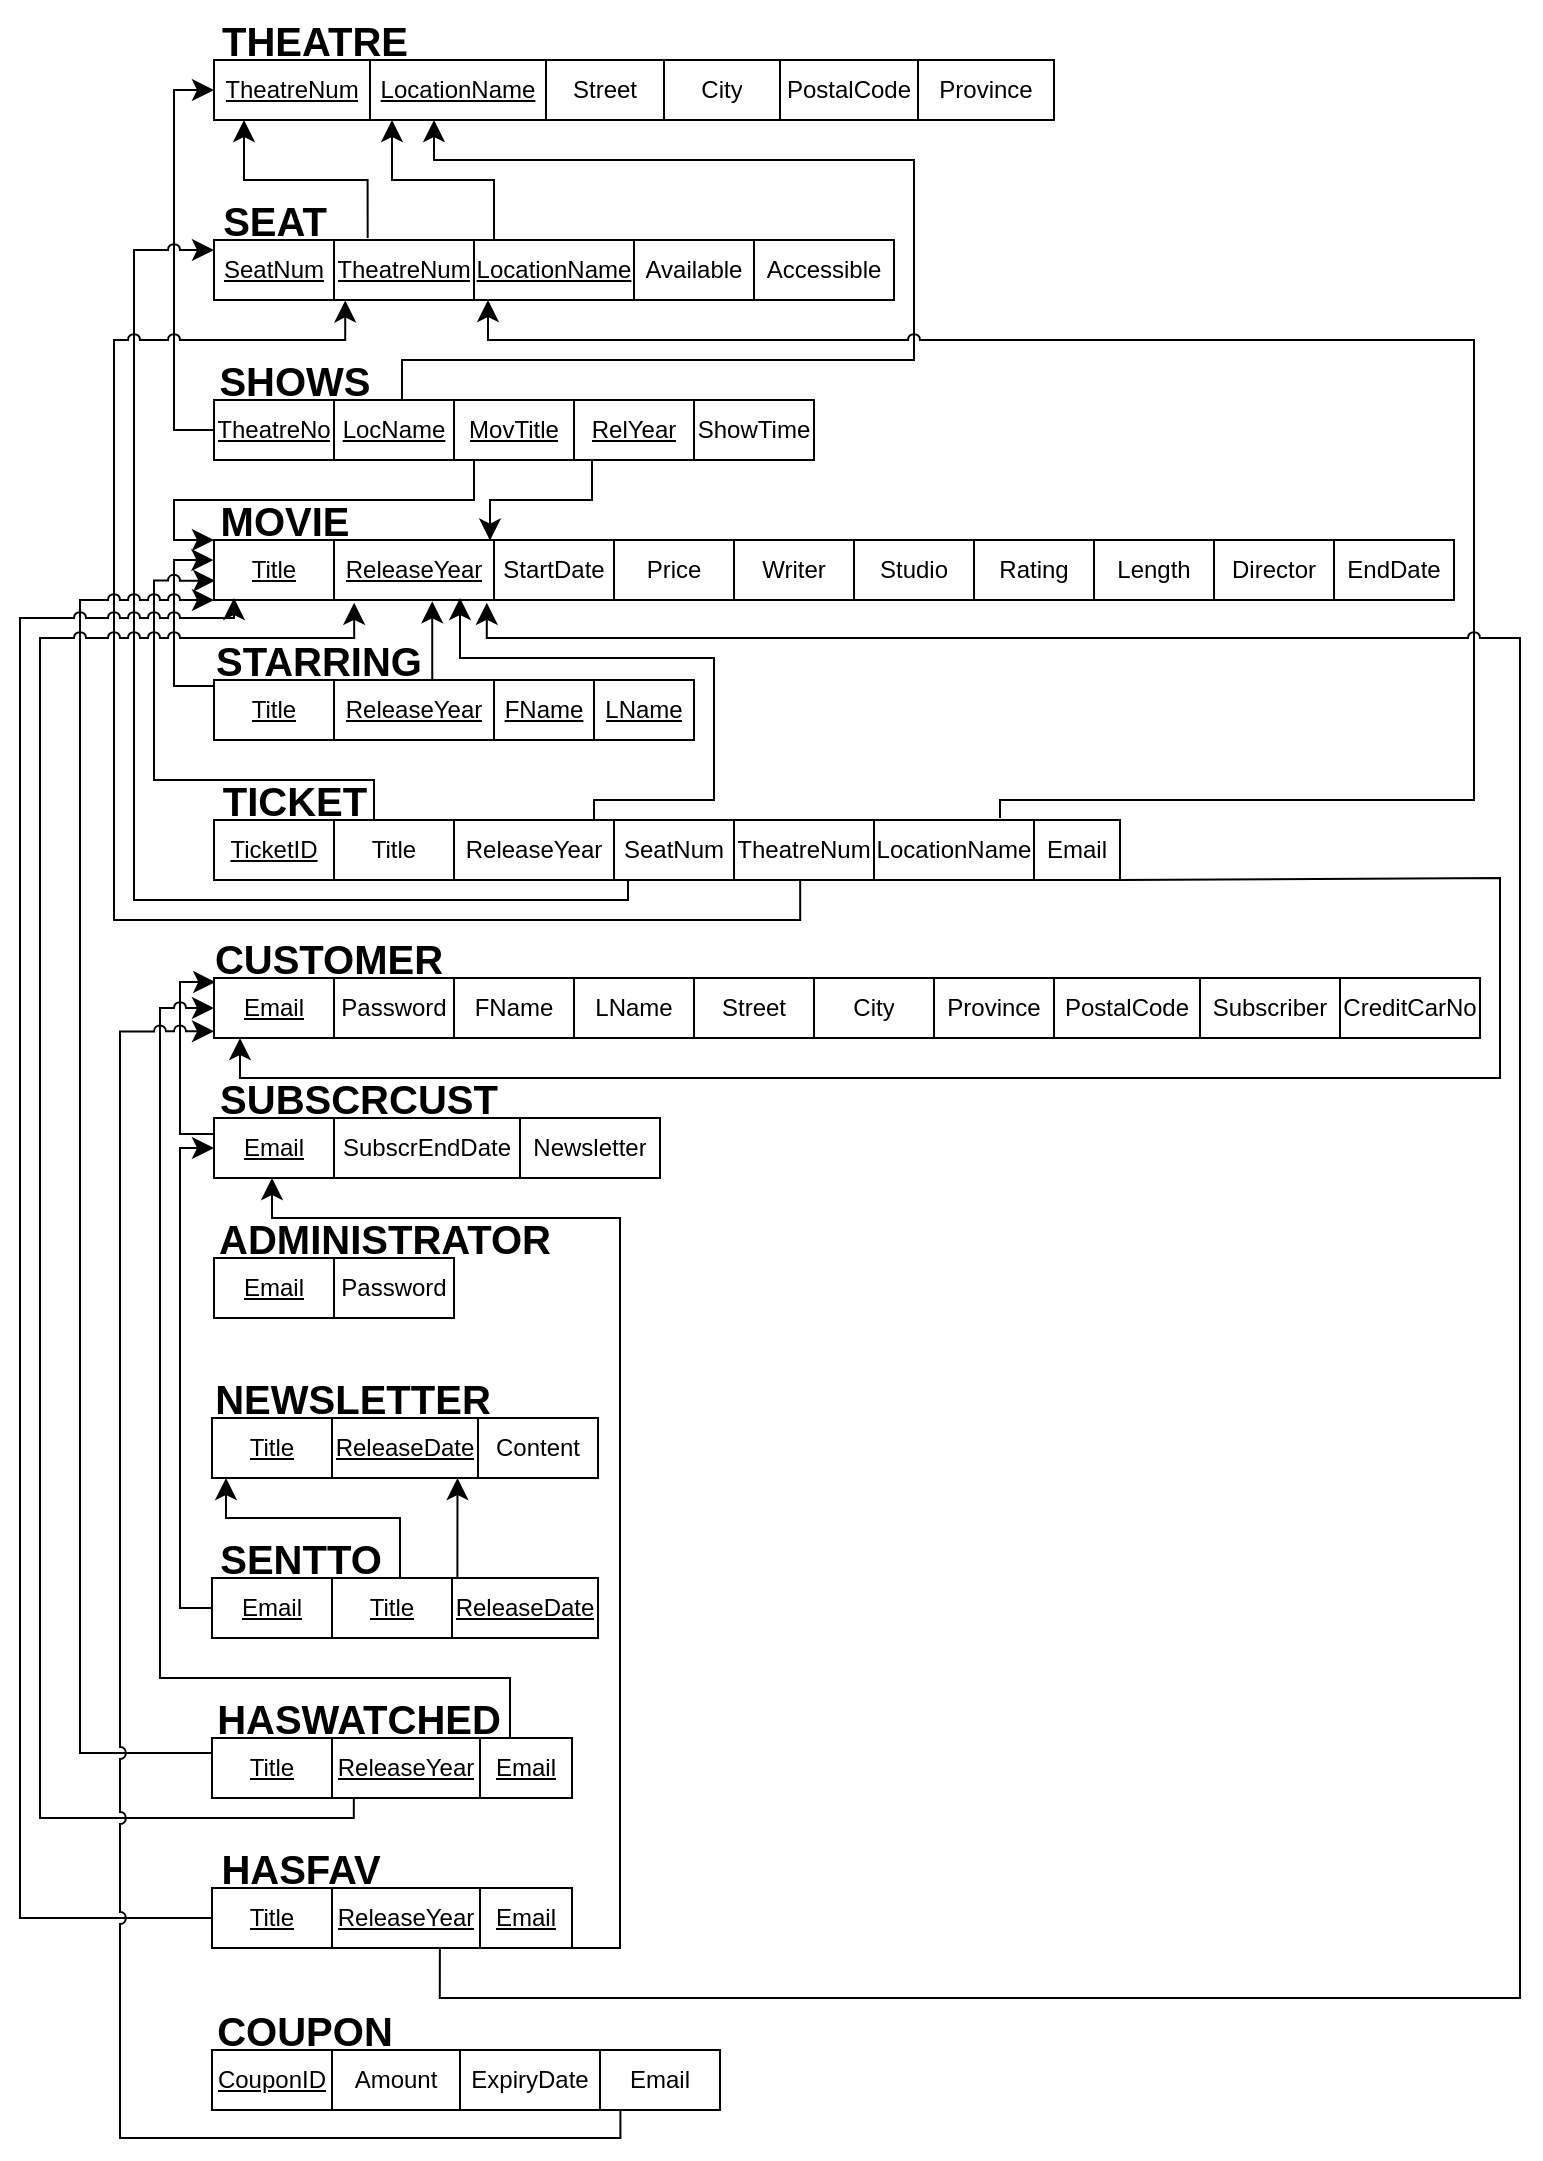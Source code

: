 <mxfile version="20.8.20" type="google"><diagram name="Page-1" id="fWB5uZ_u0PxC_XS3r0iW"><mxGraphModel grid="1" page="1" gridSize="10" guides="1" tooltips="1" connect="1" arrows="1" fold="1" pageScale="1" pageWidth="850" pageHeight="1100" math="0" shadow="0"><root><mxCell id="0"/><mxCell id="1" parent="0"/><mxCell id="bYA5thNo3u7hXZdEijSV-14" value="" style="shape=table;html=1;whiteSpace=wrap;startSize=0;container=1;collapsible=0;childLayout=tableLayout;" vertex="1" parent="1"><mxGeometry x="127" y="41" width="420" height="30" as="geometry"/></mxCell><mxCell id="bYA5thNo3u7hXZdEijSV-15" value="" style="shape=tableRow;horizontal=0;startSize=0;swimlaneHead=0;swimlaneBody=0;top=0;left=0;bottom=0;right=0;collapsible=0;dropTarget=0;fillColor=none;points=[[0,0.5],[1,0.5]];portConstraint=eastwest;" vertex="1" parent="bYA5thNo3u7hXZdEijSV-14"><mxGeometry width="420" height="30" as="geometry"/></mxCell><mxCell id="bYA5thNo3u7hXZdEijSV-16" value="&lt;u&gt;TheatreNum&lt;/u&gt;" style="shape=partialRectangle;html=1;whiteSpace=wrap;connectable=0;fillColor=none;top=0;left=0;bottom=0;right=0;overflow=hidden;" vertex="1" parent="bYA5thNo3u7hXZdEijSV-15"><mxGeometry width="78" height="30" as="geometry"><mxRectangle width="78" height="30" as="alternateBounds"/></mxGeometry></mxCell><mxCell id="bYA5thNo3u7hXZdEijSV-17" value="&lt;u&gt;LocationName&lt;/u&gt;" style="shape=partialRectangle;html=1;whiteSpace=wrap;connectable=0;fillColor=none;top=0;left=0;bottom=0;right=0;overflow=hidden;" vertex="1" parent="bYA5thNo3u7hXZdEijSV-15"><mxGeometry x="78" width="88" height="30" as="geometry"><mxRectangle width="88" height="30" as="alternateBounds"/></mxGeometry></mxCell><mxCell id="bYA5thNo3u7hXZdEijSV-18" value="Street" style="shape=partialRectangle;html=1;whiteSpace=wrap;connectable=0;fillColor=none;top=0;left=0;bottom=0;right=0;overflow=hidden;" vertex="1" parent="bYA5thNo3u7hXZdEijSV-15"><mxGeometry x="166" width="59" height="30" as="geometry"><mxRectangle width="59" height="30" as="alternateBounds"/></mxGeometry></mxCell><mxCell id="bYA5thNo3u7hXZdEijSV-19" value="City" style="shape=partialRectangle;html=1;whiteSpace=wrap;connectable=0;fillColor=none;top=0;left=0;bottom=0;right=0;overflow=hidden;" vertex="1" parent="bYA5thNo3u7hXZdEijSV-15"><mxGeometry x="225" width="58" height="30" as="geometry"><mxRectangle width="58" height="30" as="alternateBounds"/></mxGeometry></mxCell><mxCell id="bYA5thNo3u7hXZdEijSV-20" value="PostalCode" style="shape=partialRectangle;html=1;whiteSpace=wrap;connectable=0;fillColor=none;top=0;left=0;bottom=0;right=0;overflow=hidden;" vertex="1" parent="bYA5thNo3u7hXZdEijSV-15"><mxGeometry x="283" width="69" height="30" as="geometry"><mxRectangle width="69" height="30" as="alternateBounds"/></mxGeometry></mxCell><mxCell id="bYA5thNo3u7hXZdEijSV-22" value="Province" style="shape=partialRectangle;html=1;whiteSpace=wrap;connectable=0;fillColor=none;top=0;left=0;bottom=0;right=0;overflow=hidden;" vertex="1" parent="bYA5thNo3u7hXZdEijSV-15"><mxGeometry x="352" width="68" height="30" as="geometry"><mxRectangle width="68" height="30" as="alternateBounds"/></mxGeometry></mxCell><mxCell id="bYA5thNo3u7hXZdEijSV-21" value="&lt;span style=&quot;font-size: 20px&quot;&gt;THEATRE&lt;/span&gt;" style="text;strokeColor=none;fillColor=none;html=1;fontSize=24;fontStyle=1;verticalAlign=middle;align=center;" vertex="1" parent="1"><mxGeometry x="127" y="11" width="100" height="40" as="geometry"/></mxCell><mxCell id="bYA5thNo3u7hXZdEijSV-31" value="" style="shape=table;html=1;whiteSpace=wrap;startSize=0;container=1;collapsible=0;childLayout=tableLayout;" vertex="1" parent="1"><mxGeometry x="127" y="131" width="340" height="30" as="geometry"/></mxCell><mxCell id="bYA5thNo3u7hXZdEijSV-32" value="" style="shape=tableRow;horizontal=0;startSize=0;swimlaneHead=0;swimlaneBody=0;top=0;left=0;bottom=0;right=0;collapsible=0;dropTarget=0;fillColor=none;points=[[0,0.5],[1,0.5]];portConstraint=eastwest;" vertex="1" parent="bYA5thNo3u7hXZdEijSV-31"><mxGeometry width="340" height="30" as="geometry"/></mxCell><mxCell id="bYA5thNo3u7hXZdEijSV-33" value="&lt;u&gt;SeatNum&lt;/u&gt;" style="shape=partialRectangle;html=1;whiteSpace=wrap;connectable=0;fillColor=none;top=0;left=0;bottom=0;right=0;overflow=hidden;" vertex="1" parent="bYA5thNo3u7hXZdEijSV-32"><mxGeometry width="60" height="30" as="geometry"><mxRectangle width="60" height="30" as="alternateBounds"/></mxGeometry></mxCell><mxCell id="bYA5thNo3u7hXZdEijSV-34" value="&lt;u style=&quot;border-color: var(--border-color);&quot;&gt;TheatreNum&lt;/u&gt;" style="shape=partialRectangle;html=1;whiteSpace=wrap;connectable=0;fillColor=none;top=0;left=0;bottom=0;right=0;overflow=hidden;" vertex="1" parent="bYA5thNo3u7hXZdEijSV-32"><mxGeometry x="60" width="70" height="30" as="geometry"><mxRectangle width="70" height="30" as="alternateBounds"/></mxGeometry></mxCell><mxCell id="bYA5thNo3u7hXZdEijSV-35" value="&lt;u style=&quot;border-color: var(--border-color);&quot;&gt;LocationName&lt;/u&gt;" style="shape=partialRectangle;html=1;whiteSpace=wrap;connectable=0;fillColor=none;top=0;left=0;bottom=0;right=0;overflow=hidden;" vertex="1" parent="bYA5thNo3u7hXZdEijSV-32"><mxGeometry x="130" width="80" height="30" as="geometry"><mxRectangle width="80" height="30" as="alternateBounds"/></mxGeometry></mxCell><mxCell id="bYA5thNo3u7hXZdEijSV-36" value="Available" style="shape=partialRectangle;html=1;whiteSpace=wrap;connectable=0;fillColor=none;top=0;left=0;bottom=0;right=0;overflow=hidden;" vertex="1" parent="bYA5thNo3u7hXZdEijSV-32"><mxGeometry x="210" width="60" height="30" as="geometry"><mxRectangle width="60" height="30" as="alternateBounds"/></mxGeometry></mxCell><mxCell id="bYA5thNo3u7hXZdEijSV-37" value="Accessible" style="shape=partialRectangle;html=1;whiteSpace=wrap;connectable=0;fillColor=none;top=0;left=0;bottom=0;right=0;overflow=hidden;" vertex="1" parent="bYA5thNo3u7hXZdEijSV-32"><mxGeometry x="270" width="70" height="30" as="geometry"><mxRectangle width="70" height="30" as="alternateBounds"/></mxGeometry></mxCell><mxCell id="bYA5thNo3u7hXZdEijSV-38" value="&lt;span style=&quot;font-size: 20px&quot;&gt;SEAT&lt;/span&gt;" style="text;strokeColor=none;fillColor=none;html=1;fontSize=24;fontStyle=1;verticalAlign=middle;align=center;" vertex="1" parent="1"><mxGeometry x="107" y="101" width="100" height="40" as="geometry"/></mxCell><mxCell id="bYA5thNo3u7hXZdEijSV-39" value="" style="edgeStyle=segmentEdgeStyle;endArrow=classic;html=1;curved=0;rounded=0;endSize=8;startSize=8;exitX=0.226;exitY=-0.033;exitDx=0;exitDy=0;exitPerimeter=0;" edge="1" parent="1" source="bYA5thNo3u7hXZdEijSV-32"><mxGeometry width="50" height="50" relative="1" as="geometry"><mxPoint x="197" y="101" as="sourcePoint"/><mxPoint x="142" y="71" as="targetPoint"/><Array as="points"><mxPoint x="204" y="101"/><mxPoint x="142" y="101"/></Array></mxGeometry></mxCell><mxCell id="bYA5thNo3u7hXZdEijSV-40" value="" style="edgeStyle=elbowEdgeStyle;elbow=vertical;endArrow=classic;html=1;curved=0;rounded=0;endSize=8;startSize=8;" edge="1" parent="1"><mxGeometry width="50" height="50" relative="1" as="geometry"><mxPoint x="267" y="131" as="sourcePoint"/><mxPoint x="216" y="71" as="targetPoint"/></mxGeometry></mxCell><mxCell id="bYA5thNo3u7hXZdEijSV-41" value="" style="shape=table;html=1;whiteSpace=wrap;startSize=0;container=1;collapsible=0;childLayout=tableLayout;" vertex="1" parent="1"><mxGeometry x="127" y="211" width="300" height="30" as="geometry"/></mxCell><mxCell id="bYA5thNo3u7hXZdEijSV-42" value="" style="shape=tableRow;horizontal=0;startSize=0;swimlaneHead=0;swimlaneBody=0;top=0;left=0;bottom=0;right=0;collapsible=0;dropTarget=0;fillColor=none;points=[[0,0.5],[1,0.5]];portConstraint=eastwest;" vertex="1" parent="bYA5thNo3u7hXZdEijSV-41"><mxGeometry width="300" height="30" as="geometry"/></mxCell><mxCell id="bYA5thNo3u7hXZdEijSV-43" value="&lt;u style=&quot;border-color: var(--border-color);&quot;&gt;TheatreNo&lt;/u&gt;" style="shape=partialRectangle;html=1;whiteSpace=wrap;connectable=0;fillColor=none;top=0;left=0;bottom=0;right=0;overflow=hidden;" vertex="1" parent="bYA5thNo3u7hXZdEijSV-42"><mxGeometry width="60" height="30" as="geometry"><mxRectangle width="60" height="30" as="alternateBounds"/></mxGeometry></mxCell><mxCell id="bYA5thNo3u7hXZdEijSV-44" value="&lt;u&gt;LocName&lt;/u&gt;" style="shape=partialRectangle;html=1;whiteSpace=wrap;connectable=0;fillColor=none;top=0;left=0;bottom=0;right=0;overflow=hidden;" vertex="1" parent="bYA5thNo3u7hXZdEijSV-42"><mxGeometry x="60" width="60" height="30" as="geometry"><mxRectangle width="60" height="30" as="alternateBounds"/></mxGeometry></mxCell><mxCell id="bYA5thNo3u7hXZdEijSV-45" value="&lt;u style=&quot;border-color: var(--border-color);&quot;&gt;MovTitle&lt;/u&gt;" style="shape=partialRectangle;html=1;whiteSpace=wrap;connectable=0;fillColor=none;top=0;left=0;bottom=0;right=0;overflow=hidden;" vertex="1" parent="bYA5thNo3u7hXZdEijSV-42"><mxGeometry x="120" width="60" height="30" as="geometry"><mxRectangle width="60" height="30" as="alternateBounds"/></mxGeometry></mxCell><mxCell id="bYA5thNo3u7hXZdEijSV-47" value="&lt;u&gt;RelYear&lt;/u&gt;" style="shape=partialRectangle;html=1;whiteSpace=wrap;connectable=0;fillColor=none;top=0;left=0;bottom=0;right=0;overflow=hidden;" vertex="1" parent="bYA5thNo3u7hXZdEijSV-42"><mxGeometry x="180" width="60" height="30" as="geometry"><mxRectangle width="60" height="30" as="alternateBounds"/></mxGeometry></mxCell><mxCell id="bYA5thNo3u7hXZdEijSV-48" value="ShowTime" style="shape=partialRectangle;html=1;whiteSpace=wrap;connectable=0;fillColor=none;top=0;left=0;bottom=0;right=0;overflow=hidden;" vertex="1" parent="bYA5thNo3u7hXZdEijSV-42"><mxGeometry x="240" width="60" height="30" as="geometry"><mxRectangle width="60" height="30" as="alternateBounds"/></mxGeometry></mxCell><mxCell id="bYA5thNo3u7hXZdEijSV-46" value="&lt;span style=&quot;font-size: 20px&quot;&gt;SHOWS&lt;/span&gt;" style="text;strokeColor=none;fillColor=none;html=1;fontSize=24;fontStyle=1;verticalAlign=middle;align=center;" vertex="1" parent="1"><mxGeometry x="117" y="181" width="100" height="40" as="geometry"/></mxCell><mxCell id="bYA5thNo3u7hXZdEijSV-49" value="" style="edgeStyle=elbowEdgeStyle;elbow=vertical;endArrow=classic;html=1;curved=0;rounded=0;endSize=8;startSize=8;exitX=0;exitY=0.5;exitDx=0;exitDy=0;entryX=0;entryY=0.5;entryDx=0;entryDy=0;" edge="1" parent="1" source="bYA5thNo3u7hXZdEijSV-42" target="bYA5thNo3u7hXZdEijSV-15"><mxGeometry width="50" height="50" relative="1" as="geometry"><mxPoint x="447" y="401" as="sourcePoint"/><mxPoint x="497" y="351" as="targetPoint"/><Array as="points"><mxPoint x="107" y="141"/></Array></mxGeometry></mxCell><mxCell id="bYA5thNo3u7hXZdEijSV-54" value="" style="edgeStyle=segmentEdgeStyle;endArrow=classic;html=1;curved=0;rounded=0;endSize=8;startSize=8;" edge="1" parent="1"><mxGeometry width="50" height="50" relative="1" as="geometry"><mxPoint x="221" y="211" as="sourcePoint"/><mxPoint x="237" y="71" as="targetPoint"/><Array as="points"><mxPoint x="221" y="191"/><mxPoint x="477" y="191"/><mxPoint x="477" y="91"/><mxPoint x="237" y="91"/></Array></mxGeometry></mxCell><mxCell id="bYA5thNo3u7hXZdEijSV-55" value="" style="shape=table;html=1;whiteSpace=wrap;startSize=0;container=1;collapsible=0;childLayout=tableLayout;" vertex="1" parent="1"><mxGeometry x="127" y="281" width="620" height="30" as="geometry"/></mxCell><mxCell id="bYA5thNo3u7hXZdEijSV-56" value="" style="shape=tableRow;horizontal=0;startSize=0;swimlaneHead=0;swimlaneBody=0;top=0;left=0;bottom=0;right=0;collapsible=0;dropTarget=0;fillColor=none;points=[[0,0.5],[1,0.5]];portConstraint=eastwest;" vertex="1" parent="bYA5thNo3u7hXZdEijSV-55"><mxGeometry width="620" height="30" as="geometry"/></mxCell><mxCell id="bYA5thNo3u7hXZdEijSV-57" value="&lt;u style=&quot;border-color: var(--border-color);&quot;&gt;Title&lt;/u&gt;" style="shape=partialRectangle;html=1;whiteSpace=wrap;connectable=0;fillColor=none;top=0;left=0;bottom=0;right=0;overflow=hidden;" vertex="1" parent="bYA5thNo3u7hXZdEijSV-56"><mxGeometry width="60" height="30" as="geometry"><mxRectangle width="60" height="30" as="alternateBounds"/></mxGeometry></mxCell><mxCell id="bYA5thNo3u7hXZdEijSV-58" value="&lt;u&gt;ReleaseYear&lt;/u&gt;" style="shape=partialRectangle;html=1;whiteSpace=wrap;connectable=0;fillColor=none;top=0;left=0;bottom=0;right=0;overflow=hidden;" vertex="1" parent="bYA5thNo3u7hXZdEijSV-56"><mxGeometry x="60" width="80" height="30" as="geometry"><mxRectangle width="80" height="30" as="alternateBounds"/></mxGeometry></mxCell><mxCell id="bYA5thNo3u7hXZdEijSV-59" value="StartDate" style="shape=partialRectangle;html=1;whiteSpace=wrap;connectable=0;fillColor=none;top=0;left=0;bottom=0;right=0;overflow=hidden;" vertex="1" parent="bYA5thNo3u7hXZdEijSV-56"><mxGeometry x="140" width="60" height="30" as="geometry"><mxRectangle width="60" height="30" as="alternateBounds"/></mxGeometry></mxCell><mxCell id="bYA5thNo3u7hXZdEijSV-65" value="Price" style="shape=partialRectangle;html=1;whiteSpace=wrap;connectable=0;fillColor=none;top=0;left=0;bottom=0;right=0;overflow=hidden;" vertex="1" parent="bYA5thNo3u7hXZdEijSV-56"><mxGeometry x="200" width="60" height="30" as="geometry"><mxRectangle width="60" height="30" as="alternateBounds"/></mxGeometry></mxCell><mxCell id="bYA5thNo3u7hXZdEijSV-66" value="Writer" style="shape=partialRectangle;html=1;whiteSpace=wrap;connectable=0;fillColor=none;top=0;left=0;bottom=0;right=0;overflow=hidden;" vertex="1" parent="bYA5thNo3u7hXZdEijSV-56"><mxGeometry x="260" width="60" height="30" as="geometry"><mxRectangle width="60" height="30" as="alternateBounds"/></mxGeometry></mxCell><mxCell id="bYA5thNo3u7hXZdEijSV-71" value="Studio" style="shape=partialRectangle;html=1;whiteSpace=wrap;connectable=0;fillColor=none;top=0;left=0;bottom=0;right=0;overflow=hidden;" vertex="1" parent="bYA5thNo3u7hXZdEijSV-56"><mxGeometry x="320" width="60" height="30" as="geometry"><mxRectangle width="60" height="30" as="alternateBounds"/></mxGeometry></mxCell><mxCell id="bYA5thNo3u7hXZdEijSV-70" value="Rating" style="shape=partialRectangle;html=1;whiteSpace=wrap;connectable=0;fillColor=none;top=0;left=0;bottom=0;right=0;overflow=hidden;" vertex="1" parent="bYA5thNo3u7hXZdEijSV-56"><mxGeometry x="380" width="60" height="30" as="geometry"><mxRectangle width="60" height="30" as="alternateBounds"/></mxGeometry></mxCell><mxCell id="bYA5thNo3u7hXZdEijSV-69" value="Length" style="shape=partialRectangle;html=1;whiteSpace=wrap;connectable=0;fillColor=none;top=0;left=0;bottom=0;right=0;overflow=hidden;" vertex="1" parent="bYA5thNo3u7hXZdEijSV-56"><mxGeometry x="440" width="60" height="30" as="geometry"><mxRectangle width="60" height="30" as="alternateBounds"/></mxGeometry></mxCell><mxCell id="bYA5thNo3u7hXZdEijSV-67" value="Director" style="shape=partialRectangle;html=1;whiteSpace=wrap;connectable=0;fillColor=none;top=0;left=0;bottom=0;right=0;overflow=hidden;" vertex="1" parent="bYA5thNo3u7hXZdEijSV-56"><mxGeometry x="500" width="60" height="30" as="geometry"><mxRectangle width="60" height="30" as="alternateBounds"/></mxGeometry></mxCell><mxCell id="bYA5thNo3u7hXZdEijSV-68" value="EndDate" style="shape=partialRectangle;html=1;whiteSpace=wrap;connectable=0;fillColor=none;top=0;left=0;bottom=0;right=0;overflow=hidden;" vertex="1" parent="bYA5thNo3u7hXZdEijSV-56"><mxGeometry x="560" width="60" height="30" as="geometry"><mxRectangle width="60" height="30" as="alternateBounds"/></mxGeometry></mxCell><mxCell id="bYA5thNo3u7hXZdEijSV-62" value="&lt;span style=&quot;font-size: 20px&quot;&gt;MOVIE&lt;/span&gt;" style="text;strokeColor=none;fillColor=none;html=1;fontSize=24;fontStyle=1;verticalAlign=middle;align=center;" vertex="1" parent="1"><mxGeometry x="112" y="251" width="100" height="40" as="geometry"/></mxCell><mxCell id="bYA5thNo3u7hXZdEijSV-64" value="" style="edgeStyle=segmentEdgeStyle;endArrow=classic;html=1;curved=0;rounded=0;endSize=8;startSize=8;entryX=0.222;entryY=0.011;entryDx=0;entryDy=0;entryPerimeter=0;" edge="1" parent="1" target="bYA5thNo3u7hXZdEijSV-56"><mxGeometry width="50" height="50" relative="1" as="geometry"><mxPoint x="316" y="241" as="sourcePoint"/><mxPoint x="250" y="281" as="targetPoint"/><Array as="points"><mxPoint x="316" y="261"/><mxPoint x="265" y="261"/><mxPoint x="265" y="281"/></Array></mxGeometry></mxCell><mxCell id="bYA5thNo3u7hXZdEijSV-72" value="" style="shape=table;html=1;whiteSpace=wrap;startSize=0;container=1;collapsible=0;childLayout=tableLayout;" vertex="1" parent="1"><mxGeometry x="127" y="351" width="240" height="30" as="geometry"/></mxCell><mxCell id="bYA5thNo3u7hXZdEijSV-73" value="" style="shape=tableRow;horizontal=0;startSize=0;swimlaneHead=0;swimlaneBody=0;top=0;left=0;bottom=0;right=0;collapsible=0;dropTarget=0;fillColor=none;points=[[0,0.5],[1,0.5]];portConstraint=eastwest;" vertex="1" parent="bYA5thNo3u7hXZdEijSV-72"><mxGeometry width="240" height="30" as="geometry"/></mxCell><mxCell id="bYA5thNo3u7hXZdEijSV-74" value="&lt;u style=&quot;border-color: var(--border-color);&quot;&gt;Title&lt;/u&gt;" style="shape=partialRectangle;html=1;whiteSpace=wrap;connectable=0;fillColor=none;top=0;left=0;bottom=0;right=0;overflow=hidden;" vertex="1" parent="bYA5thNo3u7hXZdEijSV-73"><mxGeometry width="60" height="30" as="geometry"><mxRectangle width="60" height="30" as="alternateBounds"/></mxGeometry></mxCell><mxCell id="bYA5thNo3u7hXZdEijSV-75" value="&lt;u&gt;ReleaseYear&lt;/u&gt;" style="shape=partialRectangle;html=1;whiteSpace=wrap;connectable=0;fillColor=none;top=0;left=0;bottom=0;right=0;overflow=hidden;" vertex="1" parent="bYA5thNo3u7hXZdEijSV-73"><mxGeometry x="60" width="80" height="30" as="geometry"><mxRectangle width="80" height="30" as="alternateBounds"/></mxGeometry></mxCell><mxCell id="bYA5thNo3u7hXZdEijSV-76" value="&lt;u style=&quot;border-color: var(--border-color);&quot;&gt;FName&lt;/u&gt;" style="shape=partialRectangle;html=1;whiteSpace=wrap;connectable=0;fillColor=none;top=0;left=0;bottom=0;right=0;overflow=hidden;" vertex="1" parent="bYA5thNo3u7hXZdEijSV-73"><mxGeometry x="140" width="50" height="30" as="geometry"><mxRectangle width="50" height="30" as="alternateBounds"/></mxGeometry></mxCell><mxCell id="bYA5thNo3u7hXZdEijSV-77" value="&lt;u&gt;LName&lt;/u&gt;" style="shape=partialRectangle;html=1;whiteSpace=wrap;connectable=0;fillColor=none;top=0;left=0;bottom=0;right=0;overflow=hidden;" vertex="1" parent="bYA5thNo3u7hXZdEijSV-73"><mxGeometry x="190" width="50" height="30" as="geometry"><mxRectangle width="50" height="30" as="alternateBounds"/></mxGeometry></mxCell><mxCell id="bYA5thNo3u7hXZdEijSV-79" value="&lt;span style=&quot;font-size: 20px&quot;&gt;STARRING&lt;/span&gt;" style="text;strokeColor=none;fillColor=none;html=1;fontSize=24;fontStyle=1;verticalAlign=middle;align=center;" vertex="1" parent="1"><mxGeometry x="129" y="321" width="100" height="40" as="geometry"/></mxCell><mxCell id="bYA5thNo3u7hXZdEijSV-63" value="" style="edgeStyle=segmentEdgeStyle;endArrow=classic;html=1;curved=0;rounded=0;endSize=8;startSize=8;" edge="1" parent="1" source="bYA5thNo3u7hXZdEijSV-42"><mxGeometry width="50" height="50" relative="1" as="geometry"><mxPoint x="467" y="301" as="sourcePoint"/><mxPoint x="127" y="281" as="targetPoint"/><Array as="points"><mxPoint x="257" y="261"/><mxPoint x="107" y="261"/><mxPoint x="107" y="281"/><mxPoint x="127" y="281"/></Array></mxGeometry></mxCell><mxCell id="bYA5thNo3u7hXZdEijSV-80" value="" style="edgeStyle=segmentEdgeStyle;endArrow=classic;html=1;curved=0;rounded=0;endSize=8;startSize=8;entryX=0.147;entryY=1;entryDx=0;entryDy=0;entryPerimeter=0;" edge="1" parent="1" target="bYA5thNo3u7hXZdEijSV-62"><mxGeometry width="50" height="50" relative="1" as="geometry"><mxPoint x="127" y="354" as="sourcePoint"/><mxPoint x="87" y="291" as="targetPoint"/><Array as="points"><mxPoint x="107" y="354"/><mxPoint x="107" y="291"/></Array></mxGeometry></mxCell><mxCell id="bYA5thNo3u7hXZdEijSV-82" value="" style="shape=table;html=1;whiteSpace=wrap;startSize=0;container=1;collapsible=0;childLayout=tableLayout;" vertex="1" parent="1"><mxGeometry x="127" y="421" width="453" height="30" as="geometry"/></mxCell><mxCell id="bYA5thNo3u7hXZdEijSV-83" value="" style="shape=tableRow;horizontal=0;startSize=0;swimlaneHead=0;swimlaneBody=0;top=0;left=0;bottom=0;right=0;collapsible=0;dropTarget=0;fillColor=none;points=[[0,0.5],[1,0.5]];portConstraint=eastwest;" vertex="1" parent="bYA5thNo3u7hXZdEijSV-82"><mxGeometry width="453" height="30" as="geometry"/></mxCell><mxCell id="bYA5thNo3u7hXZdEijSV-84" value="&lt;u style=&quot;border-color: var(--border-color);&quot;&gt;TicketID&lt;/u&gt;" style="shape=partialRectangle;html=1;whiteSpace=wrap;connectable=0;fillColor=none;top=0;left=0;bottom=0;right=0;overflow=hidden;" vertex="1" parent="bYA5thNo3u7hXZdEijSV-83"><mxGeometry width="60" height="30" as="geometry"><mxRectangle width="60" height="30" as="alternateBounds"/></mxGeometry></mxCell><mxCell id="bYA5thNo3u7hXZdEijSV-89" value="Title" style="shape=partialRectangle;html=1;whiteSpace=wrap;connectable=0;fillColor=none;top=0;left=0;bottom=0;right=0;overflow=hidden;" vertex="1" parent="bYA5thNo3u7hXZdEijSV-83"><mxGeometry x="60" width="60" height="30" as="geometry"><mxRectangle width="60" height="30" as="alternateBounds"/></mxGeometry></mxCell><mxCell id="bYA5thNo3u7hXZdEijSV-90" value="ReleaseYear" style="shape=partialRectangle;html=1;whiteSpace=wrap;connectable=0;fillColor=none;top=0;left=0;bottom=0;right=0;overflow=hidden;" vertex="1" parent="bYA5thNo3u7hXZdEijSV-83"><mxGeometry x="120" width="80" height="30" as="geometry"><mxRectangle width="80" height="30" as="alternateBounds"/></mxGeometry></mxCell><mxCell id="bYA5thNo3u7hXZdEijSV-95" value="SeatNum" style="shape=partialRectangle;html=1;whiteSpace=wrap;connectable=0;fillColor=none;top=0;left=0;bottom=0;right=0;overflow=hidden;" vertex="1" parent="bYA5thNo3u7hXZdEijSV-83"><mxGeometry x="200" width="60" height="30" as="geometry"><mxRectangle width="60" height="30" as="alternateBounds"/></mxGeometry></mxCell><mxCell id="bYA5thNo3u7hXZdEijSV-96" value="TheatreNum" style="shape=partialRectangle;html=1;whiteSpace=wrap;connectable=0;fillColor=none;top=0;left=0;bottom=0;right=0;overflow=hidden;" vertex="1" parent="bYA5thNo3u7hXZdEijSV-83"><mxGeometry x="260" width="70" height="30" as="geometry"><mxRectangle width="70" height="30" as="alternateBounds"/></mxGeometry></mxCell><mxCell id="bYA5thNo3u7hXZdEijSV-97" value="LocationName" style="shape=partialRectangle;html=1;whiteSpace=wrap;connectable=0;fillColor=none;top=0;left=0;bottom=0;right=0;overflow=hidden;" vertex="1" parent="bYA5thNo3u7hXZdEijSV-83"><mxGeometry x="330" width="80" height="30" as="geometry"><mxRectangle width="80" height="30" as="alternateBounds"/></mxGeometry></mxCell><mxCell id="bYA5thNo3u7hXZdEijSV-129" value="Email" style="shape=partialRectangle;html=1;whiteSpace=wrap;connectable=0;fillColor=none;top=0;left=0;bottom=0;right=0;overflow=hidden;" vertex="1" parent="bYA5thNo3u7hXZdEijSV-83"><mxGeometry x="410" width="43" height="30" as="geometry"><mxRectangle width="43" height="30" as="alternateBounds"/></mxGeometry></mxCell><mxCell id="bYA5thNo3u7hXZdEijSV-88" value="&lt;span style=&quot;font-size: 20px&quot;&gt;TICKET&lt;/span&gt;" style="text;strokeColor=none;fillColor=none;html=1;fontSize=24;fontStyle=1;verticalAlign=middle;align=center;" vertex="1" parent="1"><mxGeometry x="117" y="391" width="100" height="40" as="geometry"/></mxCell><mxCell id="bYA5thNo3u7hXZdEijSV-91" value="" style="edgeStyle=segmentEdgeStyle;endArrow=classic;html=1;curved=0;rounded=0;endSize=8;startSize=8;exitX=0.4;exitY=0;exitDx=0;exitDy=0;exitPerimeter=0;entryX=0.001;entryY=0.678;entryDx=0;entryDy=0;entryPerimeter=0;jumpStyle=arc;" edge="1" parent="1" source="bYA5thNo3u7hXZdEijSV-83" target="bYA5thNo3u7hXZdEijSV-56"><mxGeometry width="50" height="50" relative="1" as="geometry"><mxPoint x="297" y="371" as="sourcePoint"/><mxPoint x="134" y="381" as="targetPoint"/><Array as="points"><mxPoint x="207" y="421"/><mxPoint x="207" y="401"/><mxPoint x="97" y="401"/><mxPoint x="97" y="301"/></Array></mxGeometry></mxCell><mxCell id="bYA5thNo3u7hXZdEijSV-92" value="" style="edgeStyle=segmentEdgeStyle;endArrow=classic;html=1;curved=0;rounded=0;endSize=8;startSize=8;exitX=0.952;exitY=0;exitDx=0;exitDy=0;exitPerimeter=0;" edge="1" parent="1" source="bYA5thNo3u7hXZdEijSV-83"><mxGeometry width="50" height="50" relative="1" as="geometry"><mxPoint x="287" y="371" as="sourcePoint"/><mxPoint x="250" y="310" as="targetPoint"/><Array as="points"><mxPoint x="317" y="421"/><mxPoint x="317" y="411"/><mxPoint x="377" y="411"/><mxPoint x="377" y="340"/><mxPoint x="250" y="340"/></Array></mxGeometry></mxCell><mxCell id="bYA5thNo3u7hXZdEijSV-98" value="" style="edgeStyle=segmentEdgeStyle;endArrow=classic;html=1;curved=0;rounded=0;endSize=8;startSize=8;jumpStyle=arc;" edge="1" parent="1"><mxGeometry width="50" height="50" relative="1" as="geometry"><mxPoint x="334" y="451" as="sourcePoint"/><mxPoint x="127" y="136" as="targetPoint"/><Array as="points"><mxPoint x="334" y="461"/><mxPoint x="87" y="461"/><mxPoint x="87" y="136"/></Array></mxGeometry></mxCell><mxCell id="bYA5thNo3u7hXZdEijSV-99" value="" style="edgeStyle=segmentEdgeStyle;endArrow=classic;html=1;curved=0;rounded=0;endSize=8;startSize=8;jumpStyle=arc;exitX=0.647;exitY=1;exitDx=0;exitDy=0;exitPerimeter=0;entryX=0.193;entryY=1.008;entryDx=0;entryDy=0;entryPerimeter=0;" edge="1" parent="1" source="bYA5thNo3u7hXZdEijSV-83" target="bYA5thNo3u7hXZdEijSV-32"><mxGeometry width="50" height="50" relative="1" as="geometry"><mxPoint x="347" y="371" as="sourcePoint"/><mxPoint x="397" y="321" as="targetPoint"/><Array as="points"><mxPoint x="392" y="471"/><mxPoint x="77" y="471"/><mxPoint x="77" y="181"/><mxPoint x="192" y="181"/><mxPoint x="192" y="161"/></Array></mxGeometry></mxCell><mxCell id="bYA5thNo3u7hXZdEijSV-100" value="" style="edgeStyle=segmentEdgeStyle;endArrow=classic;html=1;curved=0;rounded=0;endSize=8;startSize=8;jumpStyle=arc;" edge="1" parent="1"><mxGeometry width="50" height="50" relative="1" as="geometry"><mxPoint x="520" y="420" as="sourcePoint"/><mxPoint x="264" y="161" as="targetPoint"/><Array as="points"><mxPoint x="520" y="420"/><mxPoint x="520" y="411"/><mxPoint x="757" y="411"/><mxPoint x="757" y="181"/><mxPoint x="264" y="181"/></Array></mxGeometry></mxCell><mxCell id="bYA5thNo3u7hXZdEijSV-101" value="" style="shape=table;html=1;whiteSpace=wrap;startSize=0;container=1;collapsible=0;childLayout=tableLayout;" vertex="1" parent="1"><mxGeometry x="127" y="500" width="633" height="30" as="geometry"/></mxCell><mxCell id="bYA5thNo3u7hXZdEijSV-102" value="" style="shape=tableRow;horizontal=0;startSize=0;swimlaneHead=0;swimlaneBody=0;top=0;left=0;bottom=0;right=0;collapsible=0;dropTarget=0;fillColor=none;points=[[0,0.5],[1,0.5]];portConstraint=eastwest;" vertex="1" parent="bYA5thNo3u7hXZdEijSV-101"><mxGeometry width="633" height="30" as="geometry"/></mxCell><mxCell id="bYA5thNo3u7hXZdEijSV-103" value="&lt;u&gt;Email&lt;/u&gt;" style="shape=partialRectangle;html=1;whiteSpace=wrap;connectable=0;fillColor=none;top=0;left=0;bottom=0;right=0;overflow=hidden;" vertex="1" parent="bYA5thNo3u7hXZdEijSV-102"><mxGeometry width="60" height="30" as="geometry"><mxRectangle width="60" height="30" as="alternateBounds"/></mxGeometry></mxCell><mxCell id="bYA5thNo3u7hXZdEijSV-104" value="Password" style="shape=partialRectangle;html=1;whiteSpace=wrap;connectable=0;fillColor=none;top=0;left=0;bottom=0;right=0;overflow=hidden;" vertex="1" parent="bYA5thNo3u7hXZdEijSV-102"><mxGeometry x="60" width="60" height="30" as="geometry"><mxRectangle width="60" height="30" as="alternateBounds"/></mxGeometry></mxCell><mxCell id="bYA5thNo3u7hXZdEijSV-105" value="FName" style="shape=partialRectangle;html=1;whiteSpace=wrap;connectable=0;fillColor=none;top=0;left=0;bottom=0;right=0;overflow=hidden;" vertex="1" parent="bYA5thNo3u7hXZdEijSV-102"><mxGeometry x="120" width="60" height="30" as="geometry"><mxRectangle width="60" height="30" as="alternateBounds"/></mxGeometry></mxCell><mxCell id="bYA5thNo3u7hXZdEijSV-112" value="LName" style="shape=partialRectangle;html=1;whiteSpace=wrap;connectable=0;fillColor=none;top=0;left=0;bottom=0;right=0;overflow=hidden;" vertex="1" parent="bYA5thNo3u7hXZdEijSV-102"><mxGeometry x="180" width="60" height="30" as="geometry"><mxRectangle width="60" height="30" as="alternateBounds"/></mxGeometry></mxCell><mxCell id="bYA5thNo3u7hXZdEijSV-111" value="Street" style="shape=partialRectangle;html=1;whiteSpace=wrap;connectable=0;fillColor=none;top=0;left=0;bottom=0;right=0;overflow=hidden;" vertex="1" parent="bYA5thNo3u7hXZdEijSV-102"><mxGeometry x="240" width="60" height="30" as="geometry"><mxRectangle width="60" height="30" as="alternateBounds"/></mxGeometry></mxCell><mxCell id="bYA5thNo3u7hXZdEijSV-110" value="City" style="shape=partialRectangle;html=1;whiteSpace=wrap;connectable=0;fillColor=none;top=0;left=0;bottom=0;right=0;overflow=hidden;" vertex="1" parent="bYA5thNo3u7hXZdEijSV-102"><mxGeometry x="300" width="60" height="30" as="geometry"><mxRectangle width="60" height="30" as="alternateBounds"/></mxGeometry></mxCell><mxCell id="bYA5thNo3u7hXZdEijSV-109" value="Province" style="shape=partialRectangle;html=1;whiteSpace=wrap;connectable=0;fillColor=none;top=0;left=0;bottom=0;right=0;overflow=hidden;" vertex="1" parent="bYA5thNo3u7hXZdEijSV-102"><mxGeometry x="360" width="60" height="30" as="geometry"><mxRectangle width="60" height="30" as="alternateBounds"/></mxGeometry></mxCell><mxCell id="bYA5thNo3u7hXZdEijSV-108" value="PostalCode" style="shape=partialRectangle;html=1;whiteSpace=wrap;connectable=0;fillColor=none;top=0;left=0;bottom=0;right=0;overflow=hidden;" vertex="1" parent="bYA5thNo3u7hXZdEijSV-102"><mxGeometry x="420" width="73" height="30" as="geometry"><mxRectangle width="73" height="30" as="alternateBounds"/></mxGeometry></mxCell><mxCell id="bYA5thNo3u7hXZdEijSV-107" value="Subscriber" style="shape=partialRectangle;html=1;whiteSpace=wrap;connectable=0;fillColor=none;top=0;left=0;bottom=0;right=0;overflow=hidden;" vertex="1" parent="bYA5thNo3u7hXZdEijSV-102"><mxGeometry x="493" width="70" height="30" as="geometry"><mxRectangle width="70" height="30" as="alternateBounds"/></mxGeometry></mxCell><mxCell id="bYA5thNo3u7hXZdEijSV-113" value="CreditCarNo" style="shape=partialRectangle;html=1;whiteSpace=wrap;connectable=0;fillColor=none;top=0;left=0;bottom=0;right=0;overflow=hidden;" vertex="1" parent="bYA5thNo3u7hXZdEijSV-102"><mxGeometry x="563" width="70" height="30" as="geometry"><mxRectangle width="70" height="30" as="alternateBounds"/></mxGeometry></mxCell><mxCell id="bYA5thNo3u7hXZdEijSV-106" value="&lt;span style=&quot;font-size: 20px&quot;&gt;CUSTOMER&lt;/span&gt;" style="text;strokeColor=none;fillColor=none;html=1;fontSize=24;fontStyle=1;verticalAlign=middle;align=center;" vertex="1" parent="1"><mxGeometry x="134" y="470" width="100" height="40" as="geometry"/></mxCell><mxCell id="bYA5thNo3u7hXZdEijSV-114" value="" style="shape=table;html=1;whiteSpace=wrap;startSize=0;container=1;collapsible=0;childLayout=tableLayout;" vertex="1" parent="1"><mxGeometry x="127" y="640" width="120" height="30" as="geometry"/></mxCell><mxCell id="bYA5thNo3u7hXZdEijSV-115" value="" style="shape=tableRow;horizontal=0;startSize=0;swimlaneHead=0;swimlaneBody=0;top=0;left=0;bottom=0;right=0;collapsible=0;dropTarget=0;fillColor=none;points=[[0,0.5],[1,0.5]];portConstraint=eastwest;" vertex="1" parent="bYA5thNo3u7hXZdEijSV-114"><mxGeometry width="120" height="30" as="geometry"/></mxCell><mxCell id="bYA5thNo3u7hXZdEijSV-116" value="&lt;u&gt;Email&lt;/u&gt;" style="shape=partialRectangle;html=1;whiteSpace=wrap;connectable=0;fillColor=none;top=0;left=0;bottom=0;right=0;overflow=hidden;" vertex="1" parent="bYA5thNo3u7hXZdEijSV-115"><mxGeometry width="60" height="30" as="geometry"><mxRectangle width="60" height="30" as="alternateBounds"/></mxGeometry></mxCell><mxCell id="bYA5thNo3u7hXZdEijSV-117" value="Password" style="shape=partialRectangle;html=1;whiteSpace=wrap;connectable=0;fillColor=none;top=0;left=0;bottom=0;right=0;overflow=hidden;" vertex="1" parent="bYA5thNo3u7hXZdEijSV-115"><mxGeometry x="60" width="60" height="30" as="geometry"><mxRectangle width="60" height="30" as="alternateBounds"/></mxGeometry></mxCell><mxCell id="bYA5thNo3u7hXZdEijSV-119" value="&lt;span style=&quot;font-size: 20px&quot;&gt;ADMINISTRATOR&lt;/span&gt;" style="text;strokeColor=none;fillColor=none;html=1;fontSize=24;fontStyle=1;verticalAlign=middle;align=center;" vertex="1" parent="1"><mxGeometry x="162" y="610" width="100" height="40" as="geometry"/></mxCell><mxCell id="bYA5thNo3u7hXZdEijSV-120" value="" style="shape=table;html=1;whiteSpace=wrap;startSize=0;container=1;collapsible=0;childLayout=tableLayout;" vertex="1" parent="1"><mxGeometry x="127" y="570" width="223" height="30" as="geometry"/></mxCell><mxCell id="bYA5thNo3u7hXZdEijSV-121" value="" style="shape=tableRow;horizontal=0;startSize=0;swimlaneHead=0;swimlaneBody=0;top=0;left=0;bottom=0;right=0;collapsible=0;dropTarget=0;fillColor=none;points=[[0,0.5],[1,0.5]];portConstraint=eastwest;" vertex="1" parent="bYA5thNo3u7hXZdEijSV-120"><mxGeometry width="223" height="30" as="geometry"/></mxCell><mxCell id="bYA5thNo3u7hXZdEijSV-122" value="&lt;u&gt;Email&lt;/u&gt;" style="shape=partialRectangle;html=1;whiteSpace=wrap;connectable=0;fillColor=none;top=0;left=0;bottom=0;right=0;overflow=hidden;" vertex="1" parent="bYA5thNo3u7hXZdEijSV-121"><mxGeometry width="60" height="30" as="geometry"><mxRectangle width="60" height="30" as="alternateBounds"/></mxGeometry></mxCell><mxCell id="bYA5thNo3u7hXZdEijSV-123" value="SubscrEndDate" style="shape=partialRectangle;html=1;whiteSpace=wrap;connectable=0;fillColor=none;top=0;left=0;bottom=0;right=0;overflow=hidden;" vertex="1" parent="bYA5thNo3u7hXZdEijSV-121"><mxGeometry x="60" width="93" height="30" as="geometry"><mxRectangle width="93" height="30" as="alternateBounds"/></mxGeometry></mxCell><mxCell id="bYA5thNo3u7hXZdEijSV-125" value="Newsletter" style="shape=partialRectangle;html=1;whiteSpace=wrap;connectable=0;fillColor=none;top=0;left=0;bottom=0;right=0;overflow=hidden;" vertex="1" parent="bYA5thNo3u7hXZdEijSV-121"><mxGeometry x="153" width="70" height="30" as="geometry"><mxRectangle width="70" height="30" as="alternateBounds"/></mxGeometry></mxCell><mxCell id="bYA5thNo3u7hXZdEijSV-124" value="&lt;span style=&quot;font-size: 20px&quot;&gt;SUBSCRCUST&lt;/span&gt;" style="text;strokeColor=none;fillColor=none;html=1;fontSize=24;fontStyle=1;verticalAlign=middle;align=center;" vertex="1" parent="1"><mxGeometry x="149" y="540" width="100" height="40" as="geometry"/></mxCell><mxCell id="bYA5thNo3u7hXZdEijSV-126" value="" style="edgeStyle=segmentEdgeStyle;endArrow=classic;html=1;curved=0;rounded=0;endSize=8;startSize=8;jumpStyle=arc;exitX=-0.001;exitY=0.267;exitDx=0;exitDy=0;exitPerimeter=0;entryX=0.001;entryY=0.067;entryDx=0;entryDy=0;entryPerimeter=0;" edge="1" parent="1" source="bYA5thNo3u7hXZdEijSV-121" target="bYA5thNo3u7hXZdEijSV-102"><mxGeometry width="50" height="50" relative="1" as="geometry"><mxPoint x="400" y="510" as="sourcePoint"/><mxPoint x="450" y="460" as="targetPoint"/><Array as="points"><mxPoint x="110" y="578"/><mxPoint x="110" y="502"/></Array></mxGeometry></mxCell><mxCell id="bYA5thNo3u7hXZdEijSV-130" value="" style="edgeStyle=segmentEdgeStyle;endArrow=classic;html=1;curved=0;rounded=0;endSize=8;startSize=8;jumpStyle=arc;exitX=1;exitY=1;exitDx=0;exitDy=0;exitPerimeter=0;" edge="1" parent="1" source="bYA5thNo3u7hXZdEijSV-83"><mxGeometry width="50" height="50" relative="1" as="geometry"><mxPoint x="400" y="420" as="sourcePoint"/><mxPoint x="140" y="530" as="targetPoint"/><Array as="points"><mxPoint x="581" y="451"/><mxPoint x="581" y="450"/><mxPoint x="770" y="450"/><mxPoint x="770" y="550"/><mxPoint x="140" y="550"/></Array></mxGeometry></mxCell><mxCell id="bYA5thNo3u7hXZdEijSV-131" value="" style="shape=table;html=1;whiteSpace=wrap;startSize=0;container=1;collapsible=0;childLayout=tableLayout;" vertex="1" parent="1"><mxGeometry x="126" y="800" width="193" height="30" as="geometry"/></mxCell><mxCell id="bYA5thNo3u7hXZdEijSV-132" value="" style="shape=tableRow;horizontal=0;startSize=0;swimlaneHead=0;swimlaneBody=0;top=0;left=0;bottom=0;right=0;collapsible=0;dropTarget=0;fillColor=none;points=[[0,0.5],[1,0.5]];portConstraint=eastwest;" vertex="1" parent="bYA5thNo3u7hXZdEijSV-131"><mxGeometry width="193" height="30" as="geometry"/></mxCell><mxCell id="bYA5thNo3u7hXZdEijSV-133" value="&lt;u&gt;Email&lt;/u&gt;" style="shape=partialRectangle;html=1;whiteSpace=wrap;connectable=0;fillColor=none;top=0;left=0;bottom=0;right=0;overflow=hidden;" vertex="1" parent="bYA5thNo3u7hXZdEijSV-132"><mxGeometry width="60" height="30" as="geometry"><mxRectangle width="60" height="30" as="alternateBounds"/></mxGeometry></mxCell><mxCell id="bYA5thNo3u7hXZdEijSV-134" value="&lt;u&gt;Title&lt;/u&gt;" style="shape=partialRectangle;html=1;whiteSpace=wrap;connectable=0;fillColor=none;top=0;left=0;bottom=0;right=0;overflow=hidden;" vertex="1" parent="bYA5thNo3u7hXZdEijSV-132"><mxGeometry x="60" width="60" height="30" as="geometry"><mxRectangle width="60" height="30" as="alternateBounds"/></mxGeometry></mxCell><mxCell id="bYA5thNo3u7hXZdEijSV-136" value="&lt;u&gt;ReleaseDate&lt;/u&gt;" style="shape=partialRectangle;html=1;whiteSpace=wrap;connectable=0;fillColor=none;top=0;left=0;bottom=0;right=0;overflow=hidden;" vertex="1" parent="bYA5thNo3u7hXZdEijSV-132"><mxGeometry x="120" width="73" height="30" as="geometry"><mxRectangle width="73" height="30" as="alternateBounds"/></mxGeometry></mxCell><mxCell id="bYA5thNo3u7hXZdEijSV-135" value="&lt;span style=&quot;font-size: 20px&quot;&gt;SENTTO&lt;/span&gt;" style="text;strokeColor=none;fillColor=none;html=1;fontSize=24;fontStyle=1;verticalAlign=middle;align=center;" vertex="1" parent="1"><mxGeometry x="120" y="770" width="100" height="40" as="geometry"/></mxCell><mxCell id="bYA5thNo3u7hXZdEijSV-137" value="" style="shape=table;html=1;whiteSpace=wrap;startSize=0;container=1;collapsible=0;childLayout=tableLayout;" vertex="1" parent="1"><mxGeometry x="126" y="720" width="193" height="30" as="geometry"/></mxCell><mxCell id="bYA5thNo3u7hXZdEijSV-138" value="" style="shape=tableRow;horizontal=0;startSize=0;swimlaneHead=0;swimlaneBody=0;top=0;left=0;bottom=0;right=0;collapsible=0;dropTarget=0;fillColor=none;points=[[0,0.5],[1,0.5]];portConstraint=eastwest;" vertex="1" parent="bYA5thNo3u7hXZdEijSV-137"><mxGeometry width="193" height="30" as="geometry"/></mxCell><mxCell id="bYA5thNo3u7hXZdEijSV-143" value="&lt;u&gt;Title&lt;/u&gt;" style="shape=partialRectangle;html=1;whiteSpace=wrap;connectable=0;fillColor=none;top=0;left=0;bottom=0;right=0;overflow=hidden;" vertex="1" parent="bYA5thNo3u7hXZdEijSV-138"><mxGeometry width="60" height="30" as="geometry"><mxRectangle width="60" height="30" as="alternateBounds"/></mxGeometry></mxCell><mxCell id="bYA5thNo3u7hXZdEijSV-144" value="&lt;u&gt;ReleaseDate&lt;/u&gt;" style="shape=partialRectangle;html=1;whiteSpace=wrap;connectable=0;fillColor=none;top=0;left=0;bottom=0;right=0;overflow=hidden;" vertex="1" parent="bYA5thNo3u7hXZdEijSV-138"><mxGeometry x="60" width="73" height="30" as="geometry"><mxRectangle width="73" height="30" as="alternateBounds"/></mxGeometry></mxCell><mxCell id="bYA5thNo3u7hXZdEijSV-145" value="Content" style="shape=partialRectangle;html=1;whiteSpace=wrap;connectable=0;fillColor=none;top=0;left=0;bottom=0;right=0;overflow=hidden;" vertex="1" parent="bYA5thNo3u7hXZdEijSV-138"><mxGeometry x="133" width="60" height="30" as="geometry"><mxRectangle width="60" height="30" as="alternateBounds"/></mxGeometry></mxCell><mxCell id="bYA5thNo3u7hXZdEijSV-142" value="&lt;span style=&quot;font-size: 20px&quot;&gt;NEWSLETTER&lt;/span&gt;" style="text;strokeColor=none;fillColor=none;html=1;fontSize=24;fontStyle=1;verticalAlign=middle;align=center;" vertex="1" parent="1"><mxGeometry x="146" y="690" width="100" height="40" as="geometry"/></mxCell><mxCell id="bYA5thNo3u7hXZdEijSV-146" value="" style="edgeStyle=segmentEdgeStyle;endArrow=classic;html=1;curved=0;rounded=0;endSize=8;startSize=8;jumpStyle=arc;entryX=0;entryY=0.5;entryDx=0;entryDy=0;exitX=0;exitY=0.5;exitDx=0;exitDy=0;" edge="1" parent="1" source="bYA5thNo3u7hXZdEijSV-132" target="bYA5thNo3u7hXZdEijSV-121"><mxGeometry width="50" height="50" relative="1" as="geometry"><mxPoint x="50" y="750" as="sourcePoint"/><mxPoint x="450" y="580" as="targetPoint"/><Array as="points"><mxPoint x="110" y="815"/><mxPoint x="110" y="585"/></Array></mxGeometry></mxCell><mxCell id="bYA5thNo3u7hXZdEijSV-147" value="" style="edgeStyle=segmentEdgeStyle;endArrow=classic;html=1;curved=0;rounded=0;endSize=8;startSize=8;jumpStyle=arc;" edge="1" parent="1"><mxGeometry width="50" height="50" relative="1" as="geometry"><mxPoint x="220" y="800" as="sourcePoint"/><mxPoint x="133" y="750" as="targetPoint"/><Array as="points"><mxPoint x="220" y="800"/><mxPoint x="220" y="770"/><mxPoint x="133" y="770"/></Array></mxGeometry></mxCell><mxCell id="bYA5thNo3u7hXZdEijSV-148" value="" style="edgeStyle=segmentEdgeStyle;endArrow=classic;html=1;curved=0;rounded=0;endSize=8;startSize=8;jumpStyle=arc;entryX=0.636;entryY=1;entryDx=0;entryDy=0;entryPerimeter=0;" edge="1" parent="1" target="bYA5thNo3u7hXZdEijSV-138"><mxGeometry width="50" height="50" relative="1" as="geometry"><mxPoint x="250" y="800" as="sourcePoint"/><mxPoint x="290" y="800" as="targetPoint"/></mxGeometry></mxCell><mxCell id="bYA5thNo3u7hXZdEijSV-149" value="" style="shape=table;html=1;whiteSpace=wrap;startSize=0;container=1;collapsible=0;childLayout=tableLayout;" vertex="1" parent="1"><mxGeometry x="126" y="880" width="180" height="30" as="geometry"/></mxCell><mxCell id="bYA5thNo3u7hXZdEijSV-150" value="" style="shape=tableRow;horizontal=0;startSize=0;swimlaneHead=0;swimlaneBody=0;top=0;left=0;bottom=0;right=0;collapsible=0;dropTarget=0;fillColor=none;points=[[0,0.5],[1,0.5]];portConstraint=eastwest;" vertex="1" parent="bYA5thNo3u7hXZdEijSV-149"><mxGeometry width="180" height="30" as="geometry"/></mxCell><mxCell id="bYA5thNo3u7hXZdEijSV-151" value="&lt;u&gt;Title&lt;/u&gt;" style="shape=partialRectangle;html=1;whiteSpace=wrap;connectable=0;fillColor=none;top=0;left=0;bottom=0;right=0;overflow=hidden;" vertex="1" parent="bYA5thNo3u7hXZdEijSV-150"><mxGeometry width="60" height="30" as="geometry"><mxRectangle width="60" height="30" as="alternateBounds"/></mxGeometry></mxCell><mxCell id="bYA5thNo3u7hXZdEijSV-152" value="&lt;u&gt;ReleaseYear&lt;/u&gt;" style="shape=partialRectangle;html=1;whiteSpace=wrap;connectable=0;fillColor=none;top=0;left=0;bottom=0;right=0;overflow=hidden;" vertex="1" parent="bYA5thNo3u7hXZdEijSV-150"><mxGeometry x="60" width="74" height="30" as="geometry"><mxRectangle width="74" height="30" as="alternateBounds"/></mxGeometry></mxCell><mxCell id="bYA5thNo3u7hXZdEijSV-154" value="&lt;u&gt;Email&lt;/u&gt;" style="shape=partialRectangle;html=1;whiteSpace=wrap;connectable=0;fillColor=none;top=0;left=0;bottom=0;right=0;overflow=hidden;" vertex="1" parent="bYA5thNo3u7hXZdEijSV-150"><mxGeometry x="134" width="46" height="30" as="geometry"><mxRectangle width="46" height="30" as="alternateBounds"/></mxGeometry></mxCell><mxCell id="bYA5thNo3u7hXZdEijSV-153" value="&lt;span style=&quot;font-size: 20px&quot;&gt;HASWATCHED&lt;/span&gt;" style="text;strokeColor=none;fillColor=none;html=1;fontSize=24;fontStyle=1;verticalAlign=middle;align=center;" vertex="1" parent="1"><mxGeometry x="149" y="850" width="100" height="40" as="geometry"/></mxCell><mxCell id="bYA5thNo3u7hXZdEijSV-155" value="" style="edgeStyle=segmentEdgeStyle;endArrow=classic;html=1;curved=0;rounded=0;endSize=8;startSize=8;jumpStyle=arc;exitX=0;exitY=0.25;exitDx=0;exitDy=0;entryX=0;entryY=1;entryDx=0;entryDy=0;" edge="1" parent="1" source="bYA5thNo3u7hXZdEijSV-149" target="bYA5thNo3u7hXZdEijSV-55"><mxGeometry width="50" height="50" relative="1" as="geometry"><mxPoint x="230" y="650" as="sourcePoint"/><mxPoint x="280" y="600" as="targetPoint"/><Array as="points"><mxPoint x="60" y="888"/><mxPoint x="60" y="311"/></Array></mxGeometry></mxCell><mxCell id="bYA5thNo3u7hXZdEijSV-157" value="" style="edgeStyle=segmentEdgeStyle;endArrow=classic;html=1;curved=0;rounded=0;endSize=8;startSize=8;jumpStyle=arc;entryX=0.176;entryY=1.022;entryDx=0;entryDy=0;entryPerimeter=0;" edge="1" parent="1" source="bYA5thNo3u7hXZdEijSV-73" target="bYA5thNo3u7hXZdEijSV-56"><mxGeometry width="50" height="50" relative="1" as="geometry"><mxPoint x="236" y="350" as="sourcePoint"/><mxPoint x="280" y="350" as="targetPoint"/></mxGeometry></mxCell><mxCell id="bYA5thNo3u7hXZdEijSV-158" value="" style="edgeStyle=segmentEdgeStyle;endArrow=classic;html=1;curved=0;rounded=0;endSize=8;startSize=8;jumpStyle=arc;exitX=0.394;exitY=1;exitDx=0;exitDy=0;exitPerimeter=0;entryX=0.113;entryY=1.047;entryDx=0;entryDy=0;entryPerimeter=0;" edge="1" parent="1" source="bYA5thNo3u7hXZdEijSV-150" target="bYA5thNo3u7hXZdEijSV-56"><mxGeometry width="50" height="50" relative="1" as="geometry"><mxPoint x="230" y="660" as="sourcePoint"/><mxPoint x="280" y="610" as="targetPoint"/><Array as="points"><mxPoint x="197" y="920"/><mxPoint x="40" y="920"/><mxPoint x="40" y="330"/><mxPoint x="197" y="330"/></Array></mxGeometry></mxCell><mxCell id="bYA5thNo3u7hXZdEijSV-159" value="" style="edgeStyle=segmentEdgeStyle;endArrow=classic;html=1;curved=0;rounded=0;endSize=8;startSize=8;jumpStyle=arc;entryX=0;entryY=0.5;entryDx=0;entryDy=0;" edge="1" parent="1" target="bYA5thNo3u7hXZdEijSV-102"><mxGeometry width="50" height="50" relative="1" as="geometry"><mxPoint x="275" y="880" as="sourcePoint"/><mxPoint x="280" y="630" as="targetPoint"/><Array as="points"><mxPoint x="275" y="850"/><mxPoint x="100" y="850"/><mxPoint x="100" y="515"/></Array></mxGeometry></mxCell><mxCell id="bYA5thNo3u7hXZdEijSV-160" value="" style="shape=table;html=1;whiteSpace=wrap;startSize=0;container=1;collapsible=0;childLayout=tableLayout;" vertex="1" parent="1"><mxGeometry x="126" y="955" width="180" height="30" as="geometry"/></mxCell><mxCell id="bYA5thNo3u7hXZdEijSV-161" value="" style="shape=tableRow;horizontal=0;startSize=0;swimlaneHead=0;swimlaneBody=0;top=0;left=0;bottom=0;right=0;collapsible=0;dropTarget=0;fillColor=none;points=[[0,0.5],[1,0.5]];portConstraint=eastwest;" vertex="1" parent="bYA5thNo3u7hXZdEijSV-160"><mxGeometry width="180" height="30" as="geometry"/></mxCell><mxCell id="bYA5thNo3u7hXZdEijSV-162" value="&lt;u&gt;Title&lt;/u&gt;" style="shape=partialRectangle;html=1;whiteSpace=wrap;connectable=0;fillColor=none;top=0;left=0;bottom=0;right=0;overflow=hidden;" vertex="1" parent="bYA5thNo3u7hXZdEijSV-161"><mxGeometry width="60" height="30" as="geometry"><mxRectangle width="60" height="30" as="alternateBounds"/></mxGeometry></mxCell><mxCell id="bYA5thNo3u7hXZdEijSV-163" value="&lt;u&gt;ReleaseYear&lt;/u&gt;" style="shape=partialRectangle;html=1;whiteSpace=wrap;connectable=0;fillColor=none;top=0;left=0;bottom=0;right=0;overflow=hidden;" vertex="1" parent="bYA5thNo3u7hXZdEijSV-161"><mxGeometry x="60" width="74" height="30" as="geometry"><mxRectangle width="74" height="30" as="alternateBounds"/></mxGeometry></mxCell><mxCell id="bYA5thNo3u7hXZdEijSV-164" value="&lt;u&gt;Email&lt;/u&gt;" style="shape=partialRectangle;html=1;whiteSpace=wrap;connectable=0;fillColor=none;top=0;left=0;bottom=0;right=0;overflow=hidden;" vertex="1" parent="bYA5thNo3u7hXZdEijSV-161"><mxGeometry x="134" width="46" height="30" as="geometry"><mxRectangle width="46" height="30" as="alternateBounds"/></mxGeometry></mxCell><mxCell id="bYA5thNo3u7hXZdEijSV-165" value="&lt;span style=&quot;font-size: 20px&quot;&gt;HASFAV&lt;/span&gt;" style="text;strokeColor=none;fillColor=none;html=1;fontSize=24;fontStyle=1;verticalAlign=middle;align=center;" vertex="1" parent="1"><mxGeometry x="120" y="925" width="100" height="40" as="geometry"/></mxCell><mxCell id="bYA5thNo3u7hXZdEijSV-166" value="" style="edgeStyle=segmentEdgeStyle;endArrow=classic;html=1;curved=0;rounded=0;endSize=8;startSize=8;jumpStyle=arc;exitX=0;exitY=0.5;exitDx=0;exitDy=0;" edge="1" parent="1" source="bYA5thNo3u7hXZdEijSV-161"><mxGeometry width="50" height="50" relative="1" as="geometry"><mxPoint x="230" y="750" as="sourcePoint"/><mxPoint x="137" y="310" as="targetPoint"/><Array as="points"><mxPoint x="30" y="970"/><mxPoint x="30" y="320"/><mxPoint x="137" y="320"/></Array></mxGeometry></mxCell><mxCell id="bYA5thNo3u7hXZdEijSV-167" value="" style="edgeStyle=segmentEdgeStyle;endArrow=classic;html=1;curved=0;rounded=0;endSize=8;startSize=8;jumpStyle=arc;entryX=0.22;entryY=1.047;entryDx=0;entryDy=0;entryPerimeter=0;exitX=0.633;exitY=1.011;exitDx=0;exitDy=0;exitPerimeter=0;" edge="1" parent="1" source="bYA5thNo3u7hXZdEijSV-161" target="bYA5thNo3u7hXZdEijSV-56"><mxGeometry width="50" height="50" relative="1" as="geometry"><mxPoint x="240" y="1000" as="sourcePoint"/><mxPoint x="270" y="640" as="targetPoint"/><Array as="points"><mxPoint x="240" y="1010"/><mxPoint x="780" y="1010"/><mxPoint x="780" y="330"/><mxPoint x="263" y="330"/></Array></mxGeometry></mxCell><mxCell id="bYA5thNo3u7hXZdEijSV-168" value="" style="edgeStyle=segmentEdgeStyle;endArrow=classic;html=1;curved=0;rounded=0;endSize=8;startSize=8;jumpStyle=arc;exitX=1;exitY=0.5;exitDx=0;exitDy=0;" edge="1" parent="1" source="bYA5thNo3u7hXZdEijSV-161"><mxGeometry width="50" height="50" relative="1" as="geometry"><mxPoint x="220" y="780" as="sourcePoint"/><mxPoint x="156" y="600" as="targetPoint"/><Array as="points"><mxPoint x="330" y="985"/><mxPoint x="330" y="620"/><mxPoint x="156" y="620"/></Array></mxGeometry></mxCell><mxCell id="bYA5thNo3u7hXZdEijSV-169" value="" style="shape=table;html=1;whiteSpace=wrap;startSize=0;container=1;collapsible=0;childLayout=tableLayout;" vertex="1" parent="1"><mxGeometry x="126" y="1036" width="254" height="30" as="geometry"/></mxCell><mxCell id="bYA5thNo3u7hXZdEijSV-170" value="" style="shape=tableRow;horizontal=0;startSize=0;swimlaneHead=0;swimlaneBody=0;top=0;left=0;bottom=0;right=0;collapsible=0;dropTarget=0;fillColor=none;points=[[0,0.5],[1,0.5]];portConstraint=eastwest;" vertex="1" parent="bYA5thNo3u7hXZdEijSV-169"><mxGeometry width="254" height="30" as="geometry"/></mxCell><mxCell id="bYA5thNo3u7hXZdEijSV-171" value="&lt;u&gt;CouponID&lt;/u&gt;" style="shape=partialRectangle;html=1;whiteSpace=wrap;connectable=0;fillColor=none;top=0;left=0;bottom=0;right=0;overflow=hidden;" vertex="1" parent="bYA5thNo3u7hXZdEijSV-170"><mxGeometry width="60" height="30" as="geometry"><mxRectangle width="60" height="30" as="alternateBounds"/></mxGeometry></mxCell><mxCell id="bYA5thNo3u7hXZdEijSV-172" value="Amount" style="shape=partialRectangle;html=1;whiteSpace=wrap;connectable=0;fillColor=none;top=0;left=0;bottom=0;right=0;overflow=hidden;" vertex="1" parent="bYA5thNo3u7hXZdEijSV-170"><mxGeometry x="60" width="64" height="30" as="geometry"><mxRectangle width="64" height="30" as="alternateBounds"/></mxGeometry></mxCell><mxCell id="bYA5thNo3u7hXZdEijSV-173" value="ExpiryDate" style="shape=partialRectangle;html=1;whiteSpace=wrap;connectable=0;fillColor=none;top=0;left=0;bottom=0;right=0;overflow=hidden;" vertex="1" parent="bYA5thNo3u7hXZdEijSV-170"><mxGeometry x="124" width="70" height="30" as="geometry"><mxRectangle width="70" height="30" as="alternateBounds"/></mxGeometry></mxCell><mxCell id="bYA5thNo3u7hXZdEijSV-175" value="Email" style="shape=partialRectangle;html=1;whiteSpace=wrap;connectable=0;fillColor=none;top=0;left=0;bottom=0;right=0;overflow=hidden;" vertex="1" parent="bYA5thNo3u7hXZdEijSV-170"><mxGeometry x="194" width="60" height="30" as="geometry"><mxRectangle width="60" height="30" as="alternateBounds"/></mxGeometry></mxCell><mxCell id="bYA5thNo3u7hXZdEijSV-174" value="&lt;span style=&quot;font-size: 20px&quot;&gt;COUPON&lt;/span&gt;" style="text;strokeColor=none;fillColor=none;html=1;fontSize=24;fontStyle=1;verticalAlign=middle;align=center;" vertex="1" parent="1"><mxGeometry x="122" y="1006" width="100" height="40" as="geometry"/></mxCell><mxCell id="bYA5thNo3u7hXZdEijSV-176" value="" style="edgeStyle=segmentEdgeStyle;endArrow=classic;html=1;curved=0;rounded=0;endSize=8;startSize=8;jumpStyle=arc;entryX=0;entryY=0.889;entryDx=0;entryDy=0;entryPerimeter=0;exitX=0.804;exitY=0.989;exitDx=0;exitDy=0;exitPerimeter=0;" edge="1" parent="1" source="bYA5thNo3u7hXZdEijSV-170" target="bYA5thNo3u7hXZdEijSV-102"><mxGeometry width="50" height="50" relative="1" as="geometry"><mxPoint x="330" y="1070" as="sourcePoint"/><mxPoint x="270" y="810" as="targetPoint"/><Array as="points"><mxPoint x="330" y="1080"/><mxPoint x="80" y="1080"/><mxPoint x="80" y="527"/></Array></mxGeometry></mxCell></root></mxGraphModel></diagram></mxfile>